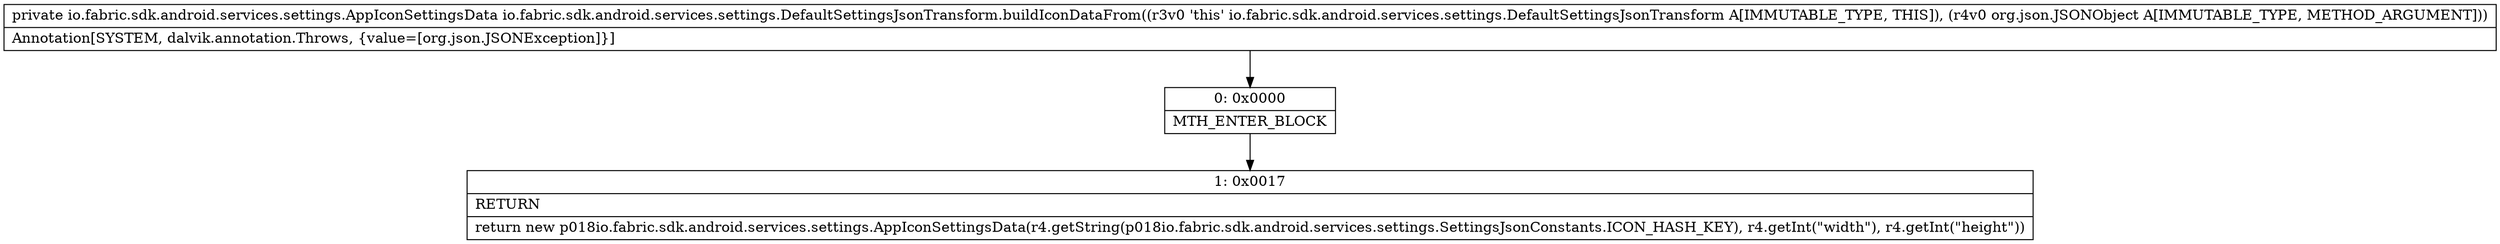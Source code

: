 digraph "CFG forio.fabric.sdk.android.services.settings.DefaultSettingsJsonTransform.buildIconDataFrom(Lorg\/json\/JSONObject;)Lio\/fabric\/sdk\/android\/services\/settings\/AppIconSettingsData;" {
Node_0 [shape=record,label="{0\:\ 0x0000|MTH_ENTER_BLOCK\l}"];
Node_1 [shape=record,label="{1\:\ 0x0017|RETURN\l|return new p018io.fabric.sdk.android.services.settings.AppIconSettingsData(r4.getString(p018io.fabric.sdk.android.services.settings.SettingsJsonConstants.ICON_HASH_KEY), r4.getInt(\"width\"), r4.getInt(\"height\"))\l}"];
MethodNode[shape=record,label="{private io.fabric.sdk.android.services.settings.AppIconSettingsData io.fabric.sdk.android.services.settings.DefaultSettingsJsonTransform.buildIconDataFrom((r3v0 'this' io.fabric.sdk.android.services.settings.DefaultSettingsJsonTransform A[IMMUTABLE_TYPE, THIS]), (r4v0 org.json.JSONObject A[IMMUTABLE_TYPE, METHOD_ARGUMENT]))  | Annotation[SYSTEM, dalvik.annotation.Throws, \{value=[org.json.JSONException]\}]\l}"];
MethodNode -> Node_0;
Node_0 -> Node_1;
}

